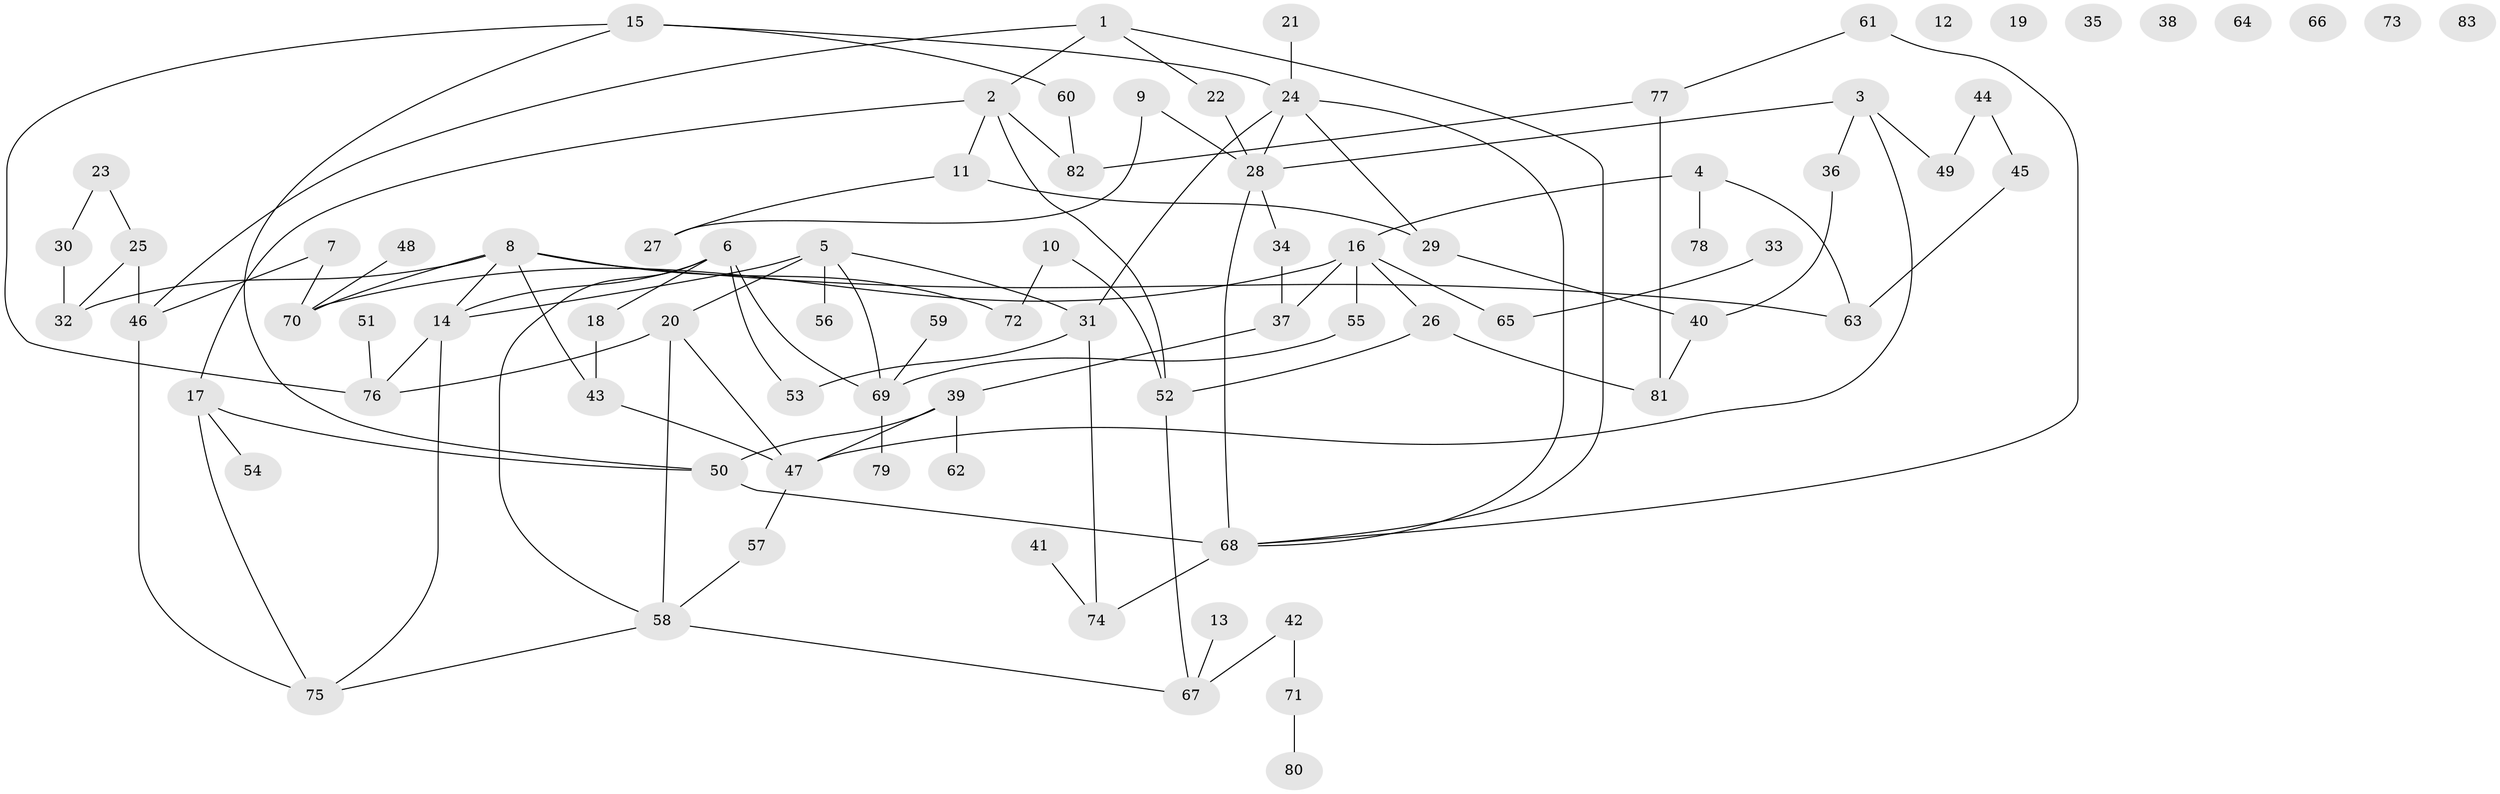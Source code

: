 // coarse degree distribution, {7: 0.08823529411764706, 5: 0.17647058823529413, 4: 0.2647058823529412, 3: 0.14705882352941177, 1: 0.11764705882352941, 2: 0.14705882352941177, 6: 0.058823529411764705}
// Generated by graph-tools (version 1.1) at 2025/35/03/04/25 23:35:48]
// undirected, 83 vertices, 110 edges
graph export_dot {
  node [color=gray90,style=filled];
  1;
  2;
  3;
  4;
  5;
  6;
  7;
  8;
  9;
  10;
  11;
  12;
  13;
  14;
  15;
  16;
  17;
  18;
  19;
  20;
  21;
  22;
  23;
  24;
  25;
  26;
  27;
  28;
  29;
  30;
  31;
  32;
  33;
  34;
  35;
  36;
  37;
  38;
  39;
  40;
  41;
  42;
  43;
  44;
  45;
  46;
  47;
  48;
  49;
  50;
  51;
  52;
  53;
  54;
  55;
  56;
  57;
  58;
  59;
  60;
  61;
  62;
  63;
  64;
  65;
  66;
  67;
  68;
  69;
  70;
  71;
  72;
  73;
  74;
  75;
  76;
  77;
  78;
  79;
  80;
  81;
  82;
  83;
  1 -- 2;
  1 -- 22;
  1 -- 46;
  1 -- 68;
  2 -- 11;
  2 -- 17;
  2 -- 52;
  2 -- 82;
  3 -- 28;
  3 -- 36;
  3 -- 47;
  3 -- 49;
  4 -- 16;
  4 -- 63;
  4 -- 78;
  5 -- 14;
  5 -- 20;
  5 -- 31;
  5 -- 56;
  5 -- 69;
  6 -- 14;
  6 -- 18;
  6 -- 53;
  6 -- 58;
  6 -- 69;
  7 -- 46;
  7 -- 70;
  8 -- 14;
  8 -- 32;
  8 -- 43;
  8 -- 63;
  8 -- 70;
  8 -- 72;
  9 -- 27;
  9 -- 28;
  10 -- 52;
  10 -- 72;
  11 -- 27;
  11 -- 29;
  13 -- 67;
  14 -- 75;
  14 -- 76;
  15 -- 24;
  15 -- 50;
  15 -- 60;
  15 -- 76;
  16 -- 26;
  16 -- 37;
  16 -- 55;
  16 -- 65;
  16 -- 70;
  17 -- 50;
  17 -- 54;
  17 -- 75;
  18 -- 43;
  20 -- 47;
  20 -- 58;
  20 -- 76;
  21 -- 24;
  22 -- 28;
  23 -- 25;
  23 -- 30;
  24 -- 28;
  24 -- 29;
  24 -- 31;
  24 -- 68;
  25 -- 32;
  25 -- 46;
  26 -- 52;
  26 -- 81;
  28 -- 34;
  28 -- 68;
  29 -- 40;
  30 -- 32;
  31 -- 53;
  31 -- 74;
  33 -- 65;
  34 -- 37;
  36 -- 40;
  37 -- 39;
  39 -- 47;
  39 -- 50;
  39 -- 62;
  40 -- 81;
  41 -- 74;
  42 -- 67;
  42 -- 71;
  43 -- 47;
  44 -- 45;
  44 -- 49;
  45 -- 63;
  46 -- 75;
  47 -- 57;
  48 -- 70;
  50 -- 68;
  51 -- 76;
  52 -- 67;
  55 -- 69;
  57 -- 58;
  58 -- 67;
  58 -- 75;
  59 -- 69;
  60 -- 82;
  61 -- 68;
  61 -- 77;
  68 -- 74;
  69 -- 79;
  71 -- 80;
  77 -- 81;
  77 -- 82;
}
